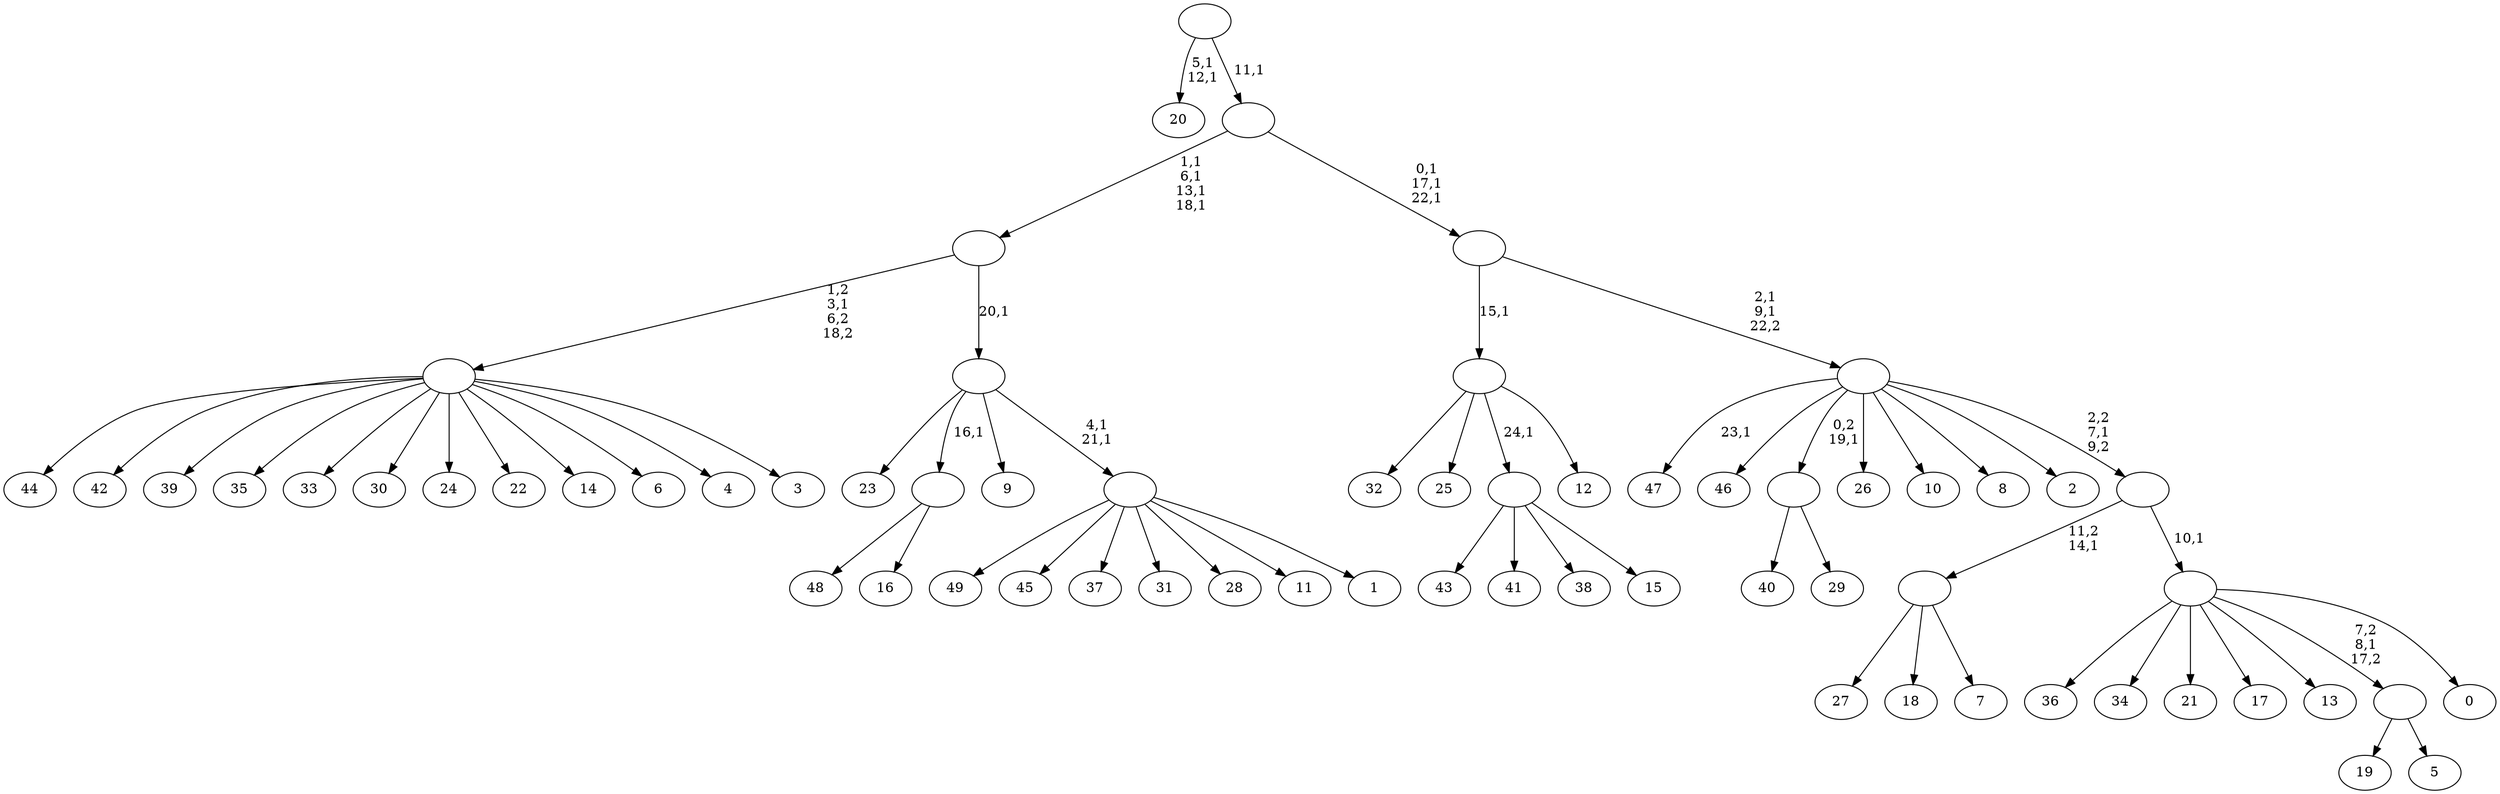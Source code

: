 digraph T {
	75 [label="49"]
	74 [label="48"]
	73 [label="47"]
	71 [label="46"]
	70 [label="45"]
	69 [label="44"]
	68 [label="43"]
	67 [label="42"]
	66 [label="41"]
	65 [label="40"]
	64 [label="39"]
	63 [label="38"]
	62 [label="37"]
	61 [label="36"]
	60 [label="35"]
	59 [label="34"]
	58 [label="33"]
	57 [label="32"]
	56 [label="31"]
	55 [label="30"]
	54 [label="29"]
	53 [label=""]
	52 [label="28"]
	51 [label="27"]
	50 [label="26"]
	49 [label="25"]
	48 [label="24"]
	47 [label="23"]
	46 [label="22"]
	45 [label="21"]
	44 [label="20"]
	41 [label="19"]
	40 [label="18"]
	39 [label="17"]
	38 [label="16"]
	37 [label=""]
	36 [label="15"]
	35 [label=""]
	34 [label="14"]
	33 [label="13"]
	32 [label="12"]
	31 [label=""]
	30 [label="11"]
	29 [label="10"]
	28 [label="9"]
	27 [label="8"]
	26 [label="7"]
	25 [label=""]
	24 [label="6"]
	23 [label="5"]
	22 [label=""]
	21 [label="4"]
	20 [label="3"]
	19 [label=""]
	18 [label="2"]
	17 [label="1"]
	16 [label=""]
	14 [label=""]
	13 [label=""]
	9 [label="0"]
	8 [label=""]
	7 [label=""]
	6 [label=""]
	4 [label=""]
	1 [label=""]
	0 [label=""]
	53 -> 65 [label=""]
	53 -> 54 [label=""]
	37 -> 74 [label=""]
	37 -> 38 [label=""]
	35 -> 68 [label=""]
	35 -> 66 [label=""]
	35 -> 63 [label=""]
	35 -> 36 [label=""]
	31 -> 57 [label=""]
	31 -> 49 [label=""]
	31 -> 35 [label="24,1"]
	31 -> 32 [label=""]
	25 -> 51 [label=""]
	25 -> 40 [label=""]
	25 -> 26 [label=""]
	22 -> 41 [label=""]
	22 -> 23 [label=""]
	19 -> 69 [label=""]
	19 -> 67 [label=""]
	19 -> 64 [label=""]
	19 -> 60 [label=""]
	19 -> 58 [label=""]
	19 -> 55 [label=""]
	19 -> 48 [label=""]
	19 -> 46 [label=""]
	19 -> 34 [label=""]
	19 -> 24 [label=""]
	19 -> 21 [label=""]
	19 -> 20 [label=""]
	16 -> 75 [label=""]
	16 -> 70 [label=""]
	16 -> 62 [label=""]
	16 -> 56 [label=""]
	16 -> 52 [label=""]
	16 -> 30 [label=""]
	16 -> 17 [label=""]
	14 -> 16 [label="4,1\n21,1"]
	14 -> 47 [label=""]
	14 -> 37 [label="16,1"]
	14 -> 28 [label=""]
	13 -> 19 [label="1,2\n3,1\n6,2\n18,2"]
	13 -> 14 [label="20,1"]
	8 -> 61 [label=""]
	8 -> 59 [label=""]
	8 -> 45 [label=""]
	8 -> 39 [label=""]
	8 -> 33 [label=""]
	8 -> 22 [label="7,2\n8,1\n17,2"]
	8 -> 9 [label=""]
	7 -> 25 [label="11,2\n14,1"]
	7 -> 8 [label="10,1"]
	6 -> 73 [label="23,1"]
	6 -> 71 [label=""]
	6 -> 53 [label="0,2\n19,1"]
	6 -> 50 [label=""]
	6 -> 29 [label=""]
	6 -> 27 [label=""]
	6 -> 18 [label=""]
	6 -> 7 [label="2,2\n7,1\n9,2"]
	4 -> 6 [label="2,1\n9,1\n22,2"]
	4 -> 31 [label="15,1"]
	1 -> 4 [label="0,1\n17,1\n22,1"]
	1 -> 13 [label="1,1\n6,1\n13,1\n18,1"]
	0 -> 44 [label="5,1\n12,1"]
	0 -> 1 [label="11,1"]
}
